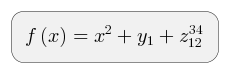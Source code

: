 @startuml
':<math>int_0^1f(x)dx</math>;
:<math>f(x)=x^2+y_1+z_12^34</math>;
'note right
'Try also
'<math>d/dxf(x)=lim_(h->0)(f(x+h)-f(x))/h</math>
'<math>P(y|bb"x") or f(bb"x")+epsilon</math>
'
'end note
'
':<math>111</math>
@enduml
